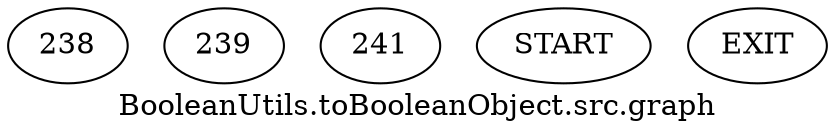 /* --------------------------------------------------- */
/* Generated by Dr. Garbage Control Flow Graph Factory */
/* http://www.drgarbage.com                            */
/* Version: 4.5.0.201508311741                         */
/* Retrieved on: 2020-01-06 14:07:22.980               */
/* --------------------------------------------------- */
digraph "BooleanUtils.toBooleanObject.src.graph" {
 graph [label="BooleanUtils.toBooleanObject.src.graph"];
 2 [label="238" ]
 3 [label="239" ]
 4 [label="241" ]
 5 [label="START" ]
 6 [label="EXIT" ]
 5  2
 2  3
 2  4
 3  6
 4  6
}
